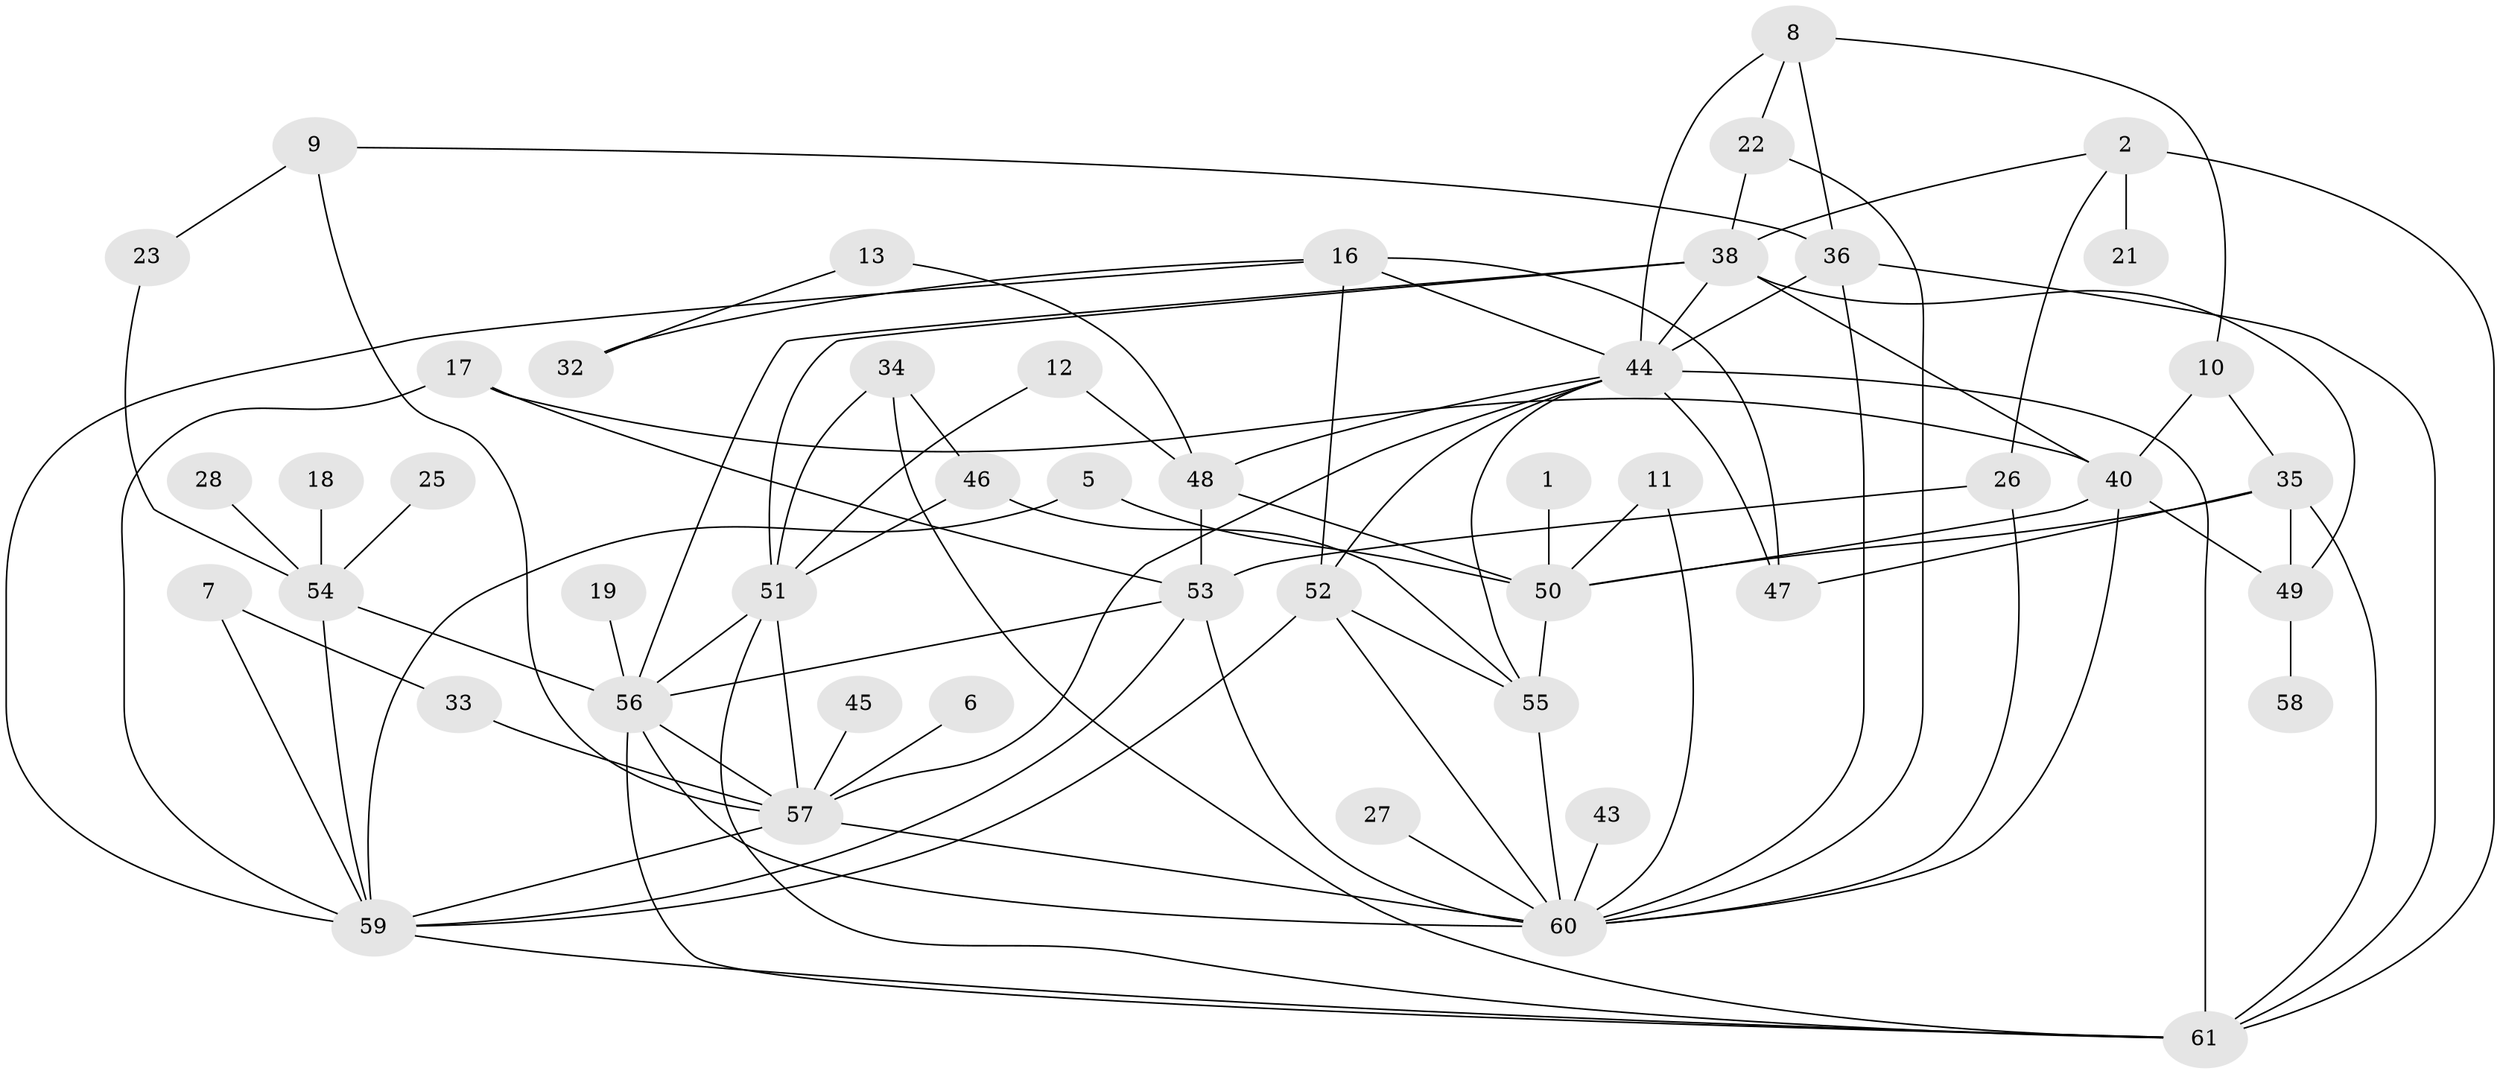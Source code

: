// original degree distribution, {5: 0.08196721311475409, 4: 0.16393442622950818, 3: 0.2540983606557377, 1: 0.13934426229508196, 0: 0.09836065573770492, 2: 0.23770491803278687, 7: 0.00819672131147541, 6: 0.00819672131147541, 9: 0.00819672131147541}
// Generated by graph-tools (version 1.1) at 2025/25/03/09/25 03:25:20]
// undirected, 48 vertices, 94 edges
graph export_dot {
graph [start="1"]
  node [color=gray90,style=filled];
  1;
  2;
  5;
  6;
  7;
  8;
  9;
  10;
  11;
  12;
  13;
  16;
  17;
  18;
  19;
  21;
  22;
  23;
  25;
  26;
  27;
  28;
  32;
  33;
  34;
  35;
  36;
  38;
  40;
  43;
  44;
  45;
  46;
  47;
  48;
  49;
  50;
  51;
  52;
  53;
  54;
  55;
  56;
  57;
  58;
  59;
  60;
  61;
  1 -- 50 [weight=1.0];
  2 -- 21 [weight=1.0];
  2 -- 26 [weight=1.0];
  2 -- 38 [weight=1.0];
  2 -- 61 [weight=2.0];
  5 -- 50 [weight=1.0];
  5 -- 59 [weight=1.0];
  6 -- 57 [weight=1.0];
  7 -- 33 [weight=1.0];
  7 -- 59 [weight=1.0];
  8 -- 10 [weight=1.0];
  8 -- 22 [weight=1.0];
  8 -- 36 [weight=1.0];
  8 -- 44 [weight=1.0];
  9 -- 23 [weight=1.0];
  9 -- 36 [weight=1.0];
  9 -- 57 [weight=1.0];
  10 -- 35 [weight=1.0];
  10 -- 40 [weight=1.0];
  11 -- 50 [weight=1.0];
  11 -- 60 [weight=1.0];
  12 -- 48 [weight=1.0];
  12 -- 51 [weight=1.0];
  13 -- 32 [weight=1.0];
  13 -- 48 [weight=1.0];
  16 -- 32 [weight=1.0];
  16 -- 44 [weight=1.0];
  16 -- 47 [weight=1.0];
  16 -- 52 [weight=1.0];
  16 -- 59 [weight=1.0];
  17 -- 40 [weight=1.0];
  17 -- 53 [weight=1.0];
  17 -- 59 [weight=1.0];
  18 -- 54 [weight=1.0];
  19 -- 56 [weight=1.0];
  22 -- 38 [weight=1.0];
  22 -- 60 [weight=1.0];
  23 -- 54 [weight=1.0];
  25 -- 54 [weight=1.0];
  26 -- 53 [weight=1.0];
  26 -- 60 [weight=1.0];
  27 -- 60 [weight=1.0];
  28 -- 54 [weight=1.0];
  33 -- 57 [weight=1.0];
  34 -- 46 [weight=1.0];
  34 -- 51 [weight=1.0];
  34 -- 61 [weight=1.0];
  35 -- 47 [weight=1.0];
  35 -- 49 [weight=1.0];
  35 -- 50 [weight=1.0];
  35 -- 61 [weight=1.0];
  36 -- 44 [weight=1.0];
  36 -- 60 [weight=1.0];
  36 -- 61 [weight=1.0];
  38 -- 40 [weight=1.0];
  38 -- 44 [weight=1.0];
  38 -- 49 [weight=1.0];
  38 -- 51 [weight=1.0];
  38 -- 56 [weight=1.0];
  40 -- 49 [weight=1.0];
  40 -- 50 [weight=1.0];
  40 -- 60 [weight=1.0];
  43 -- 60 [weight=1.0];
  44 -- 47 [weight=1.0];
  44 -- 48 [weight=1.0];
  44 -- 52 [weight=1.0];
  44 -- 55 [weight=1.0];
  44 -- 57 [weight=1.0];
  44 -- 61 [weight=2.0];
  45 -- 57 [weight=1.0];
  46 -- 51 [weight=1.0];
  46 -- 55 [weight=1.0];
  48 -- 50 [weight=1.0];
  48 -- 53 [weight=2.0];
  49 -- 58 [weight=1.0];
  50 -- 55 [weight=1.0];
  51 -- 56 [weight=2.0];
  51 -- 57 [weight=1.0];
  51 -- 61 [weight=1.0];
  52 -- 55 [weight=1.0];
  52 -- 59 [weight=1.0];
  52 -- 60 [weight=1.0];
  53 -- 56 [weight=1.0];
  53 -- 59 [weight=1.0];
  53 -- 60 [weight=1.0];
  54 -- 56 [weight=1.0];
  54 -- 59 [weight=1.0];
  55 -- 60 [weight=1.0];
  56 -- 57 [weight=1.0];
  56 -- 60 [weight=1.0];
  56 -- 61 [weight=1.0];
  57 -- 59 [weight=1.0];
  57 -- 60 [weight=1.0];
  59 -- 61 [weight=1.0];
}
